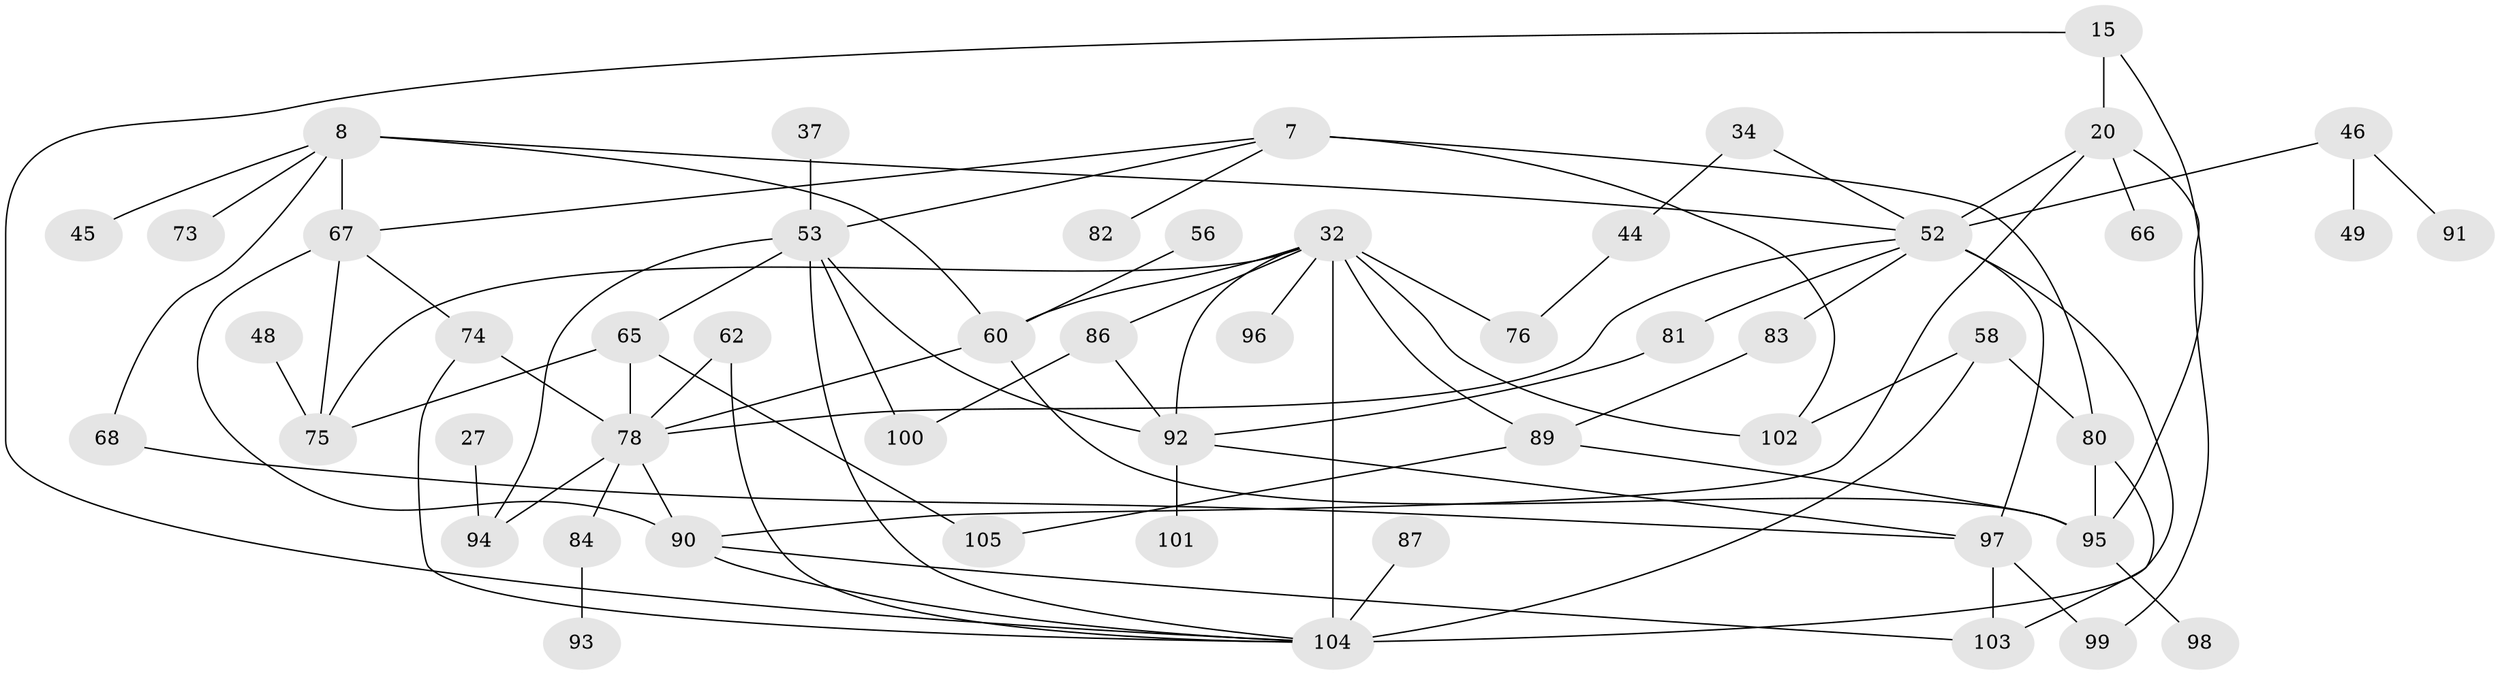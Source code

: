 // original degree distribution, {10: 0.009523809523809525, 4: 0.1523809523809524, 9: 0.009523809523809525, 6: 0.05714285714285714, 3: 0.2571428571428571, 7: 0.009523809523809525, 2: 0.2571428571428571, 8: 0.009523809523809525, 5: 0.0380952380952381, 1: 0.2}
// Generated by graph-tools (version 1.1) at 2025/41/03/09/25 04:41:04]
// undirected, 52 vertices, 83 edges
graph export_dot {
graph [start="1"]
  node [color=gray90,style=filled];
  7;
  8;
  15 [super="+6"];
  20;
  27;
  32 [super="+19+31+1"];
  34;
  37;
  44;
  45;
  46 [super="+38+43"];
  48;
  49;
  52 [super="+12+47"];
  53 [super="+41"];
  56;
  58 [super="+36+39"];
  60 [super="+16"];
  62;
  65;
  66;
  67 [super="+30"];
  68;
  73;
  74 [super="+71+70"];
  75 [super="+14+55+35"];
  76;
  78 [super="+54"];
  80 [super="+77"];
  81;
  82;
  83;
  84;
  86;
  87;
  89 [super="+40"];
  90 [super="+79+88"];
  91;
  92 [super="+85"];
  93;
  94 [super="+63"];
  95 [super="+51"];
  96;
  97 [super="+59"];
  98;
  99 [super="+69"];
  100;
  101;
  102 [super="+13"];
  103;
  104 [super="+21+25+42+3"];
  105;
  7 -- 82;
  7 -- 80 [weight=2];
  7 -- 102;
  7 -- 53;
  7 -- 67;
  8 -- 45;
  8 -- 68;
  8 -- 73;
  8 -- 60 [weight=2];
  8 -- 67;
  8 -- 52;
  15 -- 95;
  15 -- 20 [weight=2];
  15 -- 104;
  20 -- 66;
  20 -- 52;
  20 -- 99;
  20 -- 90;
  27 -- 94;
  32 -- 86;
  32 -- 96;
  32 -- 102;
  32 -- 75;
  32 -- 76;
  32 -- 60;
  32 -- 89;
  32 -- 104 [weight=3];
  32 -- 92;
  34 -- 44;
  34 -- 52;
  37 -- 53;
  44 -- 76;
  46 -- 52;
  46 -- 49;
  46 -- 91;
  48 -- 75;
  52 -- 83;
  52 -- 81;
  52 -- 104 [weight=3];
  52 -- 78 [weight=2];
  52 -- 97;
  53 -- 65;
  53 -- 100;
  53 -- 94 [weight=2];
  53 -- 104 [weight=3];
  53 -- 92;
  56 -- 60;
  58 -- 104 [weight=2];
  58 -- 80;
  58 -- 102 [weight=2];
  60 -- 78;
  60 -- 95;
  62 -- 78;
  62 -- 104;
  65 -- 105;
  65 -- 75;
  65 -- 78;
  67 -- 75 [weight=2];
  67 -- 90 [weight=2];
  67 -- 74;
  68 -- 97;
  74 -- 78;
  74 -- 104;
  78 -- 84;
  78 -- 94 [weight=4];
  78 -- 90;
  80 -- 103 [weight=2];
  80 -- 95;
  81 -- 92;
  83 -- 89;
  84 -- 93;
  86 -- 100;
  86 -- 92;
  87 -- 104;
  89 -- 95;
  89 -- 105;
  90 -- 103;
  90 -- 104;
  92 -- 97;
  92 -- 101;
  95 -- 98;
  97 -- 103;
  97 -- 99;
}
